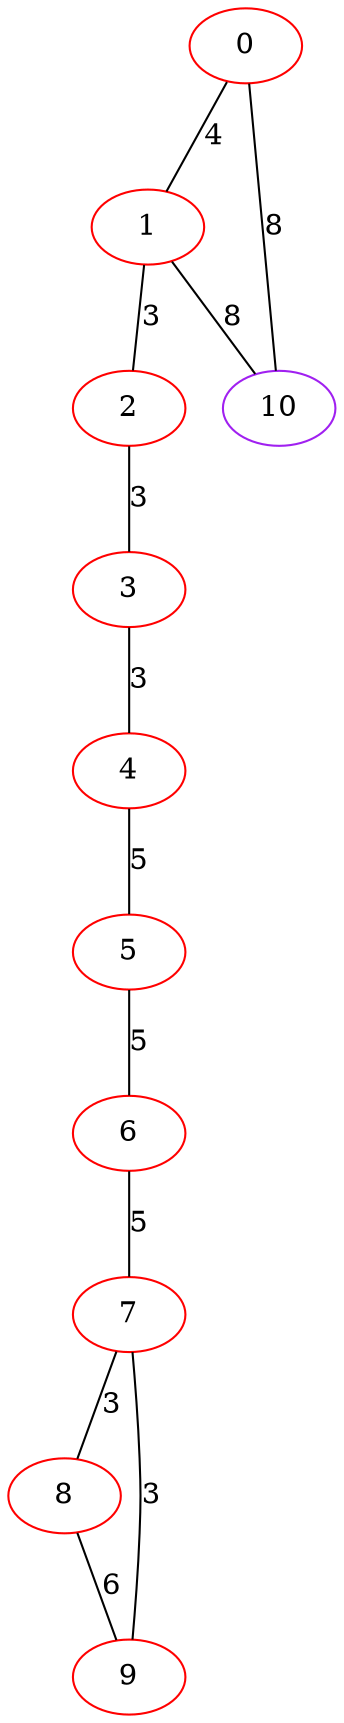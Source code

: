 graph "" {
0 [color=red, weight=1];
1 [color=red, weight=1];
2 [color=red, weight=1];
3 [color=red, weight=1];
4 [color=red, weight=1];
5 [color=red, weight=1];
6 [color=red, weight=1];
7 [color=red, weight=1];
8 [color=red, weight=1];
9 [color=red, weight=1];
10 [color=purple, weight=4];
0 -- 1  [key=0, label=4];
0 -- 10  [key=0, label=8];
1 -- 2  [key=0, label=3];
1 -- 10  [key=0, label=8];
2 -- 3  [key=0, label=3];
3 -- 4  [key=0, label=3];
4 -- 5  [key=0, label=5];
5 -- 6  [key=0, label=5];
6 -- 7  [key=0, label=5];
7 -- 8  [key=0, label=3];
7 -- 9  [key=0, label=3];
8 -- 9  [key=0, label=6];
}
